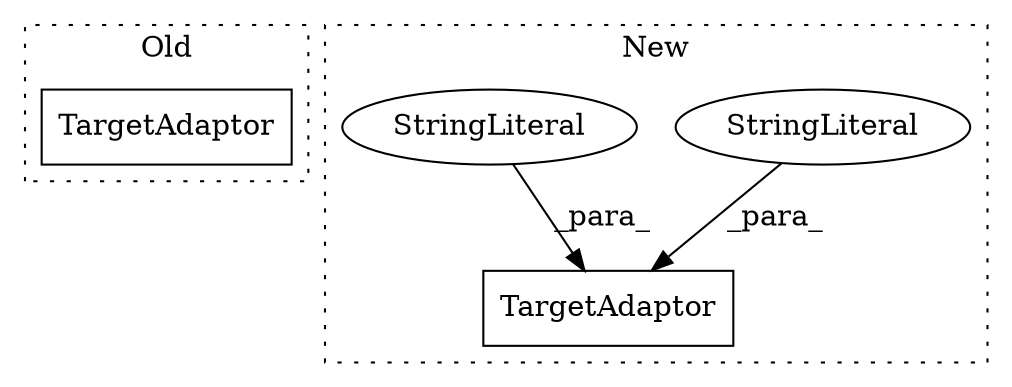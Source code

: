 digraph G {
subgraph cluster0 {
1 [label="TargetAdaptor" a="32" s="6424" l="15" shape="box"];
label = "Old";
style="dotted";
}
subgraph cluster1 {
2 [label="TargetAdaptor" a="32" s="6457,6482" l="14,1" shape="box"];
3 [label="StringLiteral" a="45" s="6471" l="2" shape="ellipse"];
4 [label="StringLiteral" a="45" s="6474" l="8" shape="ellipse"];
label = "New";
style="dotted";
}
3 -> 2 [label="_para_"];
4 -> 2 [label="_para_"];
}